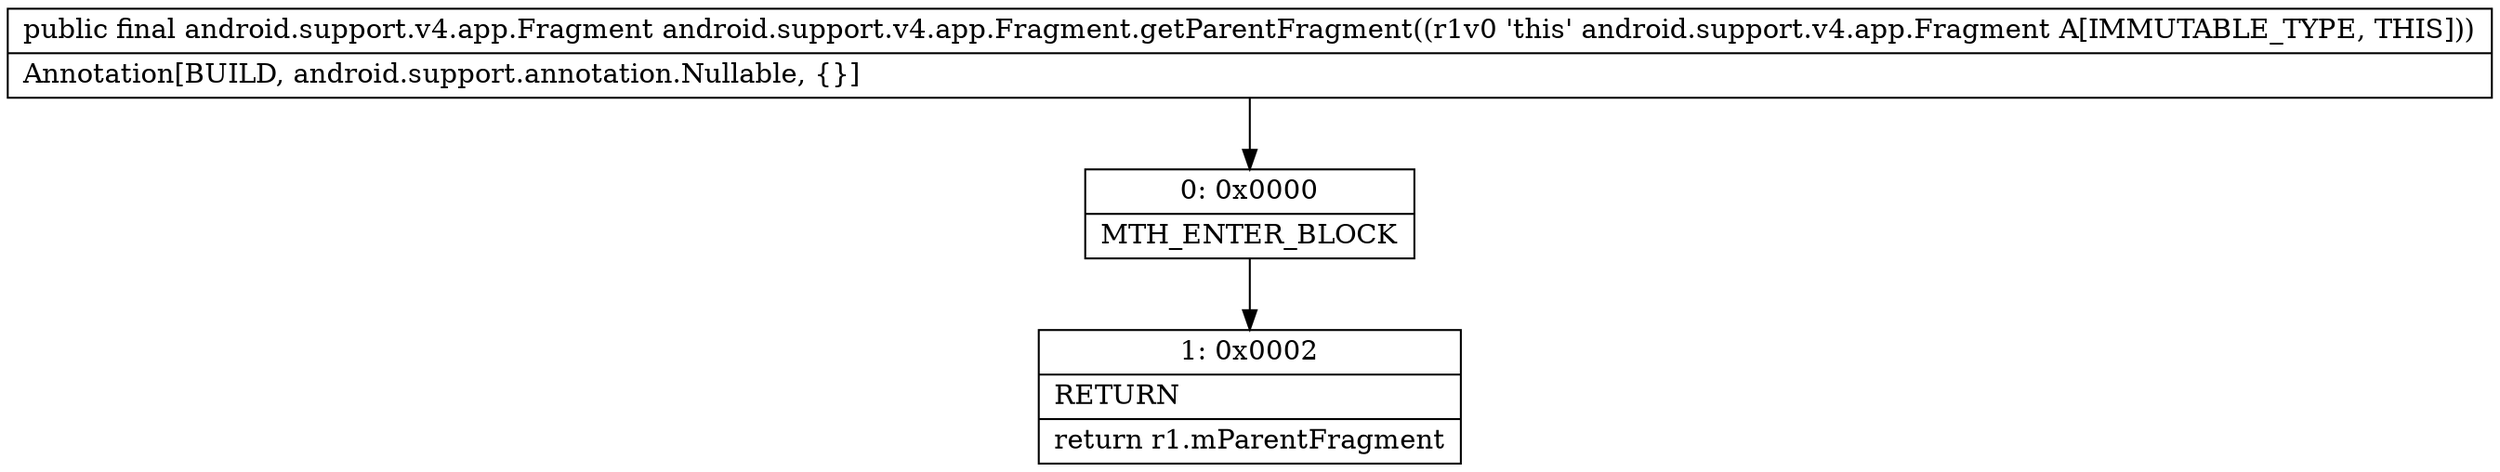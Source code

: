 digraph "CFG forandroid.support.v4.app.Fragment.getParentFragment()Landroid\/support\/v4\/app\/Fragment;" {
Node_0 [shape=record,label="{0\:\ 0x0000|MTH_ENTER_BLOCK\l}"];
Node_1 [shape=record,label="{1\:\ 0x0002|RETURN\l|return r1.mParentFragment\l}"];
MethodNode[shape=record,label="{public final android.support.v4.app.Fragment android.support.v4.app.Fragment.getParentFragment((r1v0 'this' android.support.v4.app.Fragment A[IMMUTABLE_TYPE, THIS]))  | Annotation[BUILD, android.support.annotation.Nullable, \{\}]\l}"];
MethodNode -> Node_0;
Node_0 -> Node_1;
}

